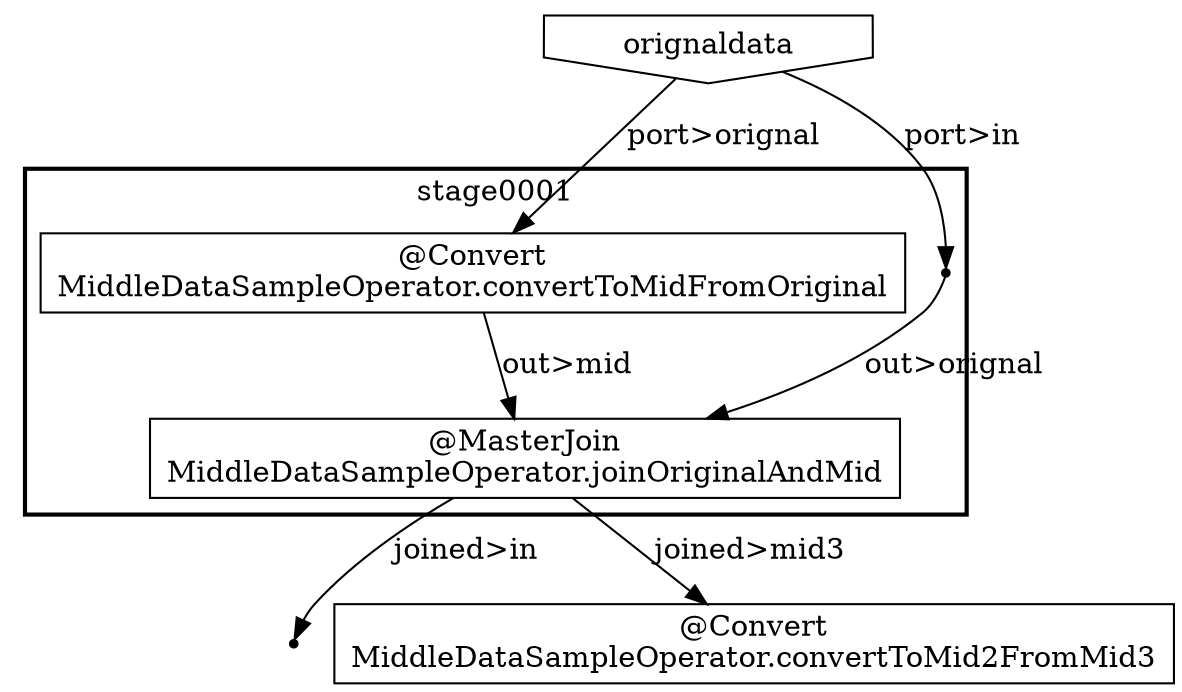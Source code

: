 digraph {
    "7d96dbf3-0c67-44b1-87b6-31978346cbf1" [shape=point];
    subgraph "cluster_dfcd7173-b310-447f-a296-3708320141ec" {
        label = "stage0001";
        style = bold;
        "6f72632e-1e3b-4981-ac55-c7061428a8b0" [shape=box, label="@MasterJoin\nMiddleDataSampleOperator.joinOriginalAndMid"];
        "b126d90e-09ee-4c98-a36d-f7af4ad4f0ab" [shape=box, label="@Convert\nMiddleDataSampleOperator.convertToMidFromOriginal"];
        "7c3102a6-f892-4b67-8043-b822e9c3b01d" [shape=point];
    }
    "80c42afa-b52b-4308-87ab-645c3fec6c6c" [shape=invhouse, label="orignaldata"];
    "b7de9004-c07e-4273-ba7e-fb434c2dcbac" [shape=box, label="@Convert\nMiddleDataSampleOperator.convertToMid2FromMid3"];
    "b126d90e-09ee-4c98-a36d-f7af4ad4f0ab" -> "6f72632e-1e3b-4981-ac55-c7061428a8b0" [label="out>mid"];
    "7c3102a6-f892-4b67-8043-b822e9c3b01d" -> "6f72632e-1e3b-4981-ac55-c7061428a8b0" [label="out>orignal"];
    "6f72632e-1e3b-4981-ac55-c7061428a8b0" -> "7d96dbf3-0c67-44b1-87b6-31978346cbf1" [label="joined>in"];
    "6f72632e-1e3b-4981-ac55-c7061428a8b0" -> "b7de9004-c07e-4273-ba7e-fb434c2dcbac" [label="joined>mid3"];
    "80c42afa-b52b-4308-87ab-645c3fec6c6c" -> "b126d90e-09ee-4c98-a36d-f7af4ad4f0ab" [label="port>orignal"];
    "80c42afa-b52b-4308-87ab-645c3fec6c6c" -> "7c3102a6-f892-4b67-8043-b822e9c3b01d" [label="port>in"];
}
